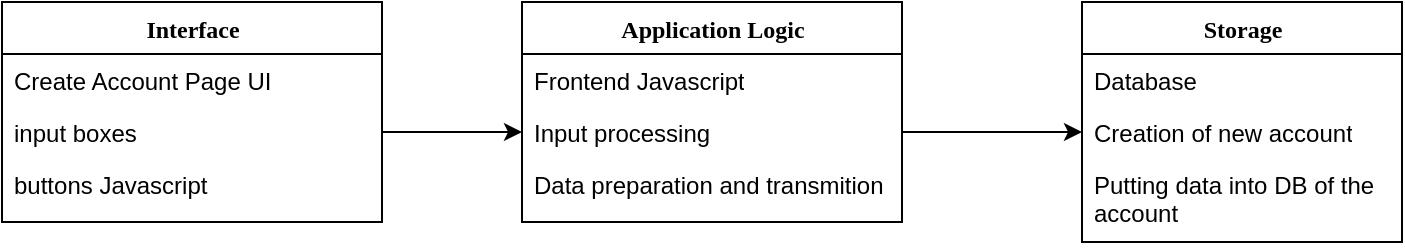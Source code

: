<mxfile version="12.1.4" type="device" pages="1"><diagram name="Page-1" id="9f46799a-70d6-7492-0946-bef42562c5a5"><mxGraphModel dx="1408" dy="748" grid="1" gridSize="10" guides="1" tooltips="1" connect="1" arrows="1" fold="1" page="1" pageScale="1" pageWidth="1100" pageHeight="850" background="#ffffff" math="0" shadow="0"><root><mxCell id="0"/><mxCell id="1" parent="0"/><mxCell id="78961159f06e98e8-17" value="Interface" style="swimlane;html=1;fontStyle=1;align=center;verticalAlign=top;childLayout=stackLayout;horizontal=1;startSize=26;horizontalStack=0;resizeParent=1;resizeLast=0;collapsible=1;marginBottom=0;swimlaneFillColor=#ffffff;rounded=0;shadow=0;comic=0;labelBackgroundColor=none;strokeColor=#000000;strokeWidth=1;fillColor=none;fontFamily=Verdana;fontSize=12;fontColor=#000000;" parent="1" vertex="1"><mxGeometry x="190" y="360" width="190" height="110" as="geometry"/></mxCell><mxCell id="78961159f06e98e8-23" value="Create Account Page UI" style="text;html=1;strokeColor=none;fillColor=none;align=left;verticalAlign=top;spacingLeft=4;spacingRight=4;whiteSpace=wrap;overflow=hidden;rotatable=0;points=[[0,0.5],[1,0.5]];portConstraint=eastwest;" parent="78961159f06e98e8-17" vertex="1"><mxGeometry y="26" width="190" height="26" as="geometry"/></mxCell><mxCell id="78961159f06e98e8-24" value="input boxes" style="text;html=1;strokeColor=none;fillColor=none;align=left;verticalAlign=top;spacingLeft=4;spacingRight=4;whiteSpace=wrap;overflow=hidden;rotatable=0;points=[[0,0.5],[1,0.5]];portConstraint=eastwest;" parent="78961159f06e98e8-17" vertex="1"><mxGeometry y="52" width="190" height="26" as="geometry"/></mxCell><mxCell id="awjRZONXELXNVPGo6TfH-1" value="buttons Javascript" style="text;html=1;strokeColor=none;fillColor=none;align=left;verticalAlign=top;spacingLeft=4;spacingRight=4;whiteSpace=wrap;overflow=hidden;rotatable=0;points=[[0,0.5],[1,0.5]];portConstraint=eastwest;" vertex="1" parent="78961159f06e98e8-17"><mxGeometry y="78" width="190" height="26" as="geometry"/></mxCell><mxCell id="awjRZONXELXNVPGo6TfH-3" value="Storage" style="swimlane;html=1;fontStyle=1;align=center;verticalAlign=top;childLayout=stackLayout;horizontal=1;startSize=26;horizontalStack=0;resizeParent=1;resizeLast=0;collapsible=1;marginBottom=0;swimlaneFillColor=#ffffff;rounded=0;shadow=0;comic=0;labelBackgroundColor=none;strokeColor=#000000;strokeWidth=1;fillColor=none;fontFamily=Verdana;fontSize=12;fontColor=#000000;" vertex="1" parent="1"><mxGeometry x="730" y="360" width="160" height="120" as="geometry"/></mxCell><mxCell id="awjRZONXELXNVPGo6TfH-4" value="Database" style="text;html=1;strokeColor=none;fillColor=none;align=left;verticalAlign=top;spacingLeft=4;spacingRight=4;whiteSpace=wrap;overflow=hidden;rotatable=0;points=[[0,0.5],[1,0.5]];portConstraint=eastwest;" vertex="1" parent="awjRZONXELXNVPGo6TfH-3"><mxGeometry y="26" width="160" height="26" as="geometry"/></mxCell><mxCell id="awjRZONXELXNVPGo6TfH-5" value="Creation of new account" style="text;html=1;strokeColor=none;fillColor=none;align=left;verticalAlign=top;spacingLeft=4;spacingRight=4;whiteSpace=wrap;overflow=hidden;rotatable=0;points=[[0,0.5],[1,0.5]];portConstraint=eastwest;" vertex="1" parent="awjRZONXELXNVPGo6TfH-3"><mxGeometry y="52" width="160" height="26" as="geometry"/></mxCell><mxCell id="awjRZONXELXNVPGo6TfH-6" value="Putting data into DB of the account" style="text;html=1;strokeColor=none;fillColor=none;align=left;verticalAlign=top;spacingLeft=4;spacingRight=4;whiteSpace=wrap;overflow=hidden;rotatable=0;points=[[0,0.5],[1,0.5]];portConstraint=eastwest;" vertex="1" parent="awjRZONXELXNVPGo6TfH-3"><mxGeometry y="78" width="160" height="42" as="geometry"/></mxCell><mxCell id="awjRZONXELXNVPGo6TfH-9" value="Application Logic" style="swimlane;html=1;fontStyle=1;align=center;verticalAlign=top;childLayout=stackLayout;horizontal=1;startSize=26;horizontalStack=0;resizeParent=1;resizeLast=0;collapsible=1;marginBottom=0;swimlaneFillColor=#ffffff;rounded=0;shadow=0;comic=0;labelBackgroundColor=none;strokeColor=#000000;strokeWidth=1;fillColor=none;fontFamily=Verdana;fontSize=12;fontColor=#000000;" vertex="1" parent="1"><mxGeometry x="450" y="360" width="190" height="110" as="geometry"/></mxCell><mxCell id="awjRZONXELXNVPGo6TfH-12" value="Frontend Javascript" style="text;html=1;strokeColor=none;fillColor=none;align=left;verticalAlign=top;spacingLeft=4;spacingRight=4;whiteSpace=wrap;overflow=hidden;rotatable=0;points=[[0,0.5],[1,0.5]];portConstraint=eastwest;" vertex="1" parent="awjRZONXELXNVPGo6TfH-9"><mxGeometry y="26" width="190" height="26" as="geometry"/></mxCell><mxCell id="awjRZONXELXNVPGo6TfH-13" value="Input processing&amp;nbsp;" style="text;html=1;strokeColor=none;fillColor=none;align=left;verticalAlign=top;spacingLeft=4;spacingRight=4;whiteSpace=wrap;overflow=hidden;rotatable=0;points=[[0,0.5],[1,0.5]];portConstraint=eastwest;" vertex="1" parent="awjRZONXELXNVPGo6TfH-9"><mxGeometry y="52" width="190" height="26" as="geometry"/></mxCell><mxCell id="awjRZONXELXNVPGo6TfH-14" value="Data preparation and transmition" style="text;html=1;strokeColor=none;fillColor=none;align=left;verticalAlign=top;spacingLeft=4;spacingRight=4;whiteSpace=wrap;overflow=hidden;rotatable=0;points=[[0,0.5],[1,0.5]];portConstraint=eastwest;" vertex="1" parent="awjRZONXELXNVPGo6TfH-9"><mxGeometry y="78" width="190" height="26" as="geometry"/></mxCell><mxCell id="awjRZONXELXNVPGo6TfH-15" value="" style="endArrow=classic;html=1;exitX=1;exitY=0.5;exitDx=0;exitDy=0;entryX=0;entryY=0.5;entryDx=0;entryDy=0;" edge="1" parent="1" source="78961159f06e98e8-24" target="awjRZONXELXNVPGo6TfH-13"><mxGeometry width="50" height="50" relative="1" as="geometry"><mxPoint x="190" y="550" as="sourcePoint"/><mxPoint x="240" y="500" as="targetPoint"/></mxGeometry></mxCell><mxCell id="awjRZONXELXNVPGo6TfH-16" value="" style="endArrow=classic;html=1;exitX=1;exitY=0.5;exitDx=0;exitDy=0;entryX=0;entryY=0.5;entryDx=0;entryDy=0;" edge="1" parent="1" source="awjRZONXELXNVPGo6TfH-13" target="awjRZONXELXNVPGo6TfH-5"><mxGeometry width="50" height="50" relative="1" as="geometry"><mxPoint x="190" y="550" as="sourcePoint"/><mxPoint x="240" y="500" as="targetPoint"/></mxGeometry></mxCell></root></mxGraphModel></diagram></mxfile>